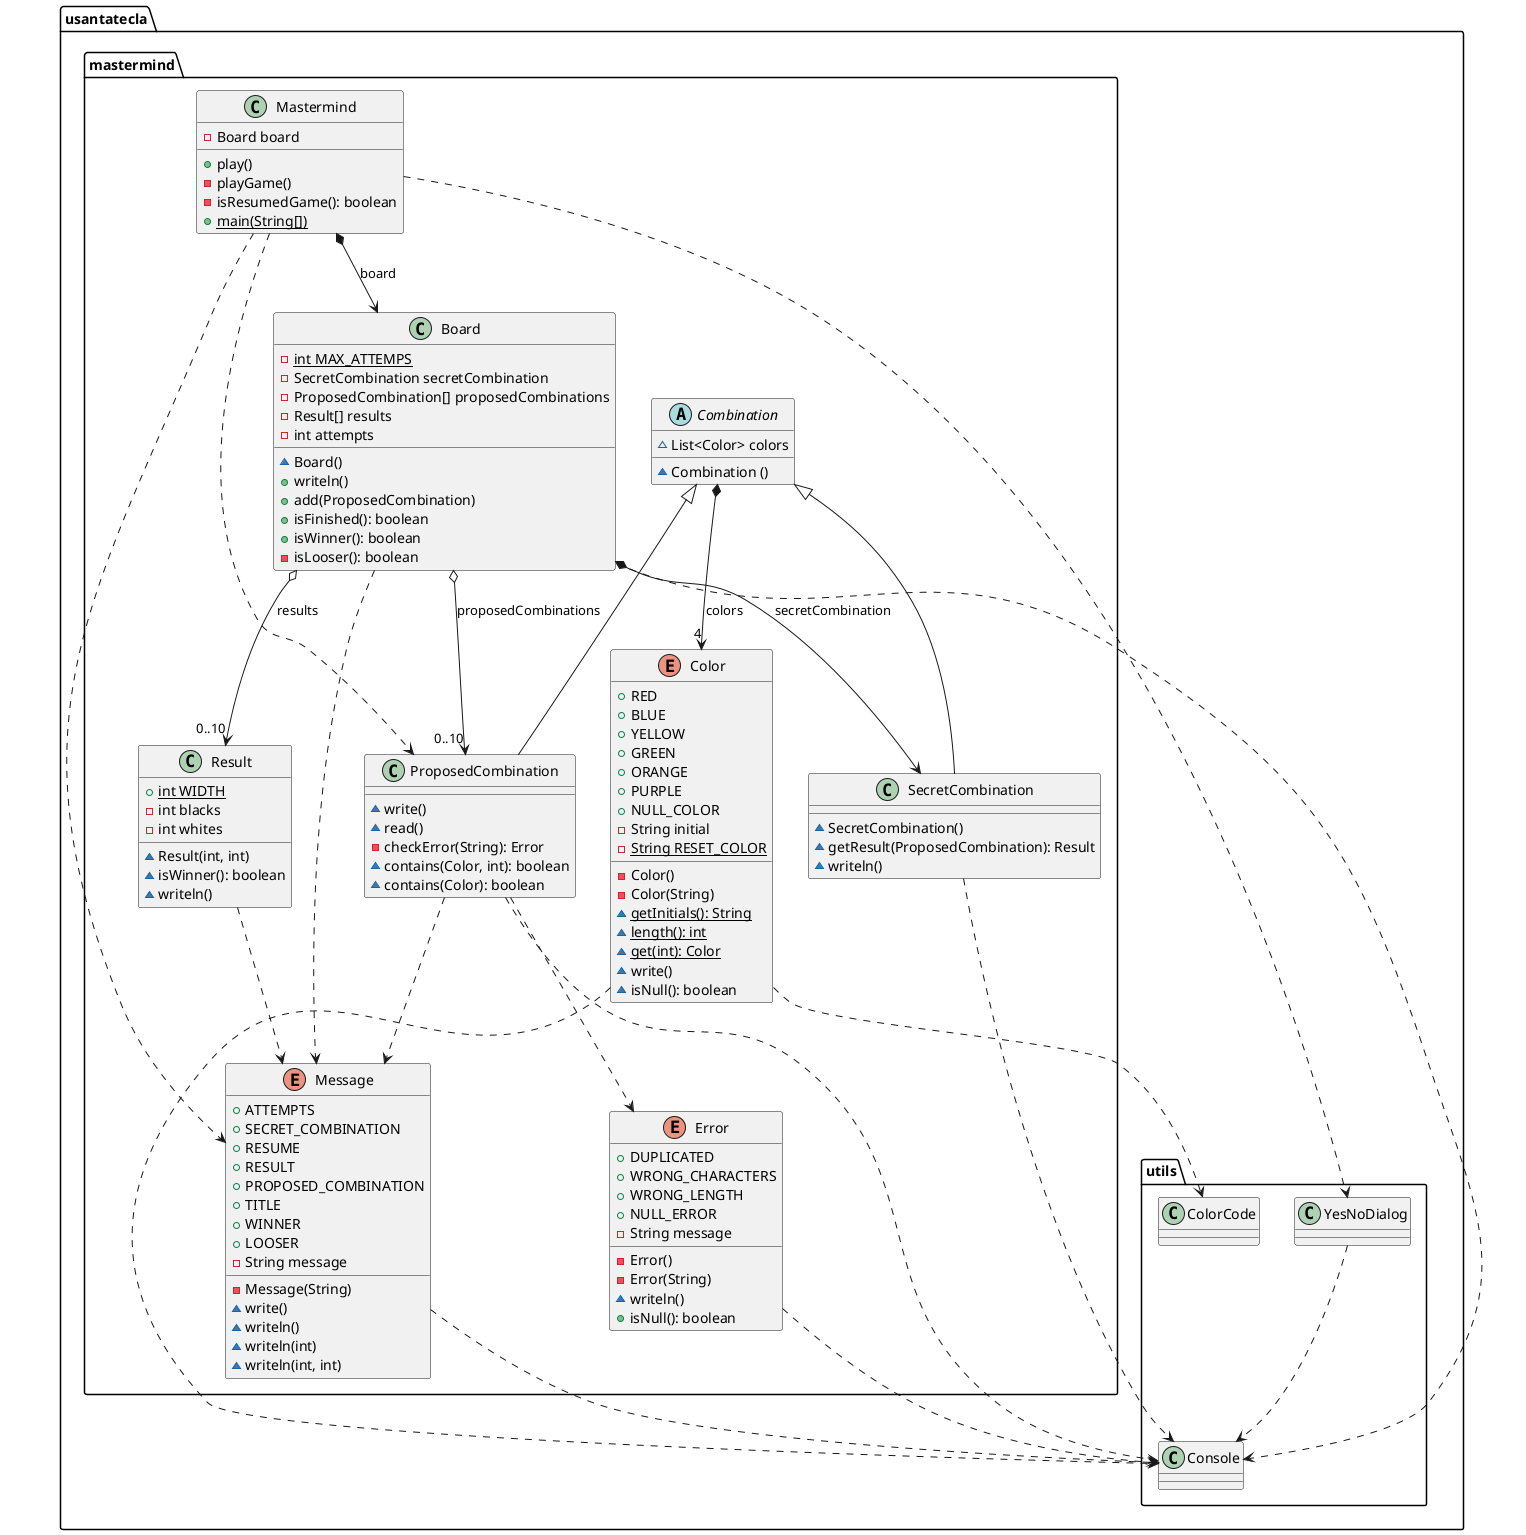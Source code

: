 @startuml mastermind
package usantatecla.mastermind {
class Mastermind {
	- Board board
	+ play()
	- playGame()
	- isResumedGame(): boolean 
	+ {static} main(String[])
}


class Board {
  - {static} int MAX_ATTEMPS
  - SecretCombination secretCombination
  - ProposedCombination[] proposedCombinations
  - Result[] results 
  - int attempts
  ~ Board()
  + writeln()
  + add(ProposedCombination)
  + isFinished(): boolean 
  + isWinner(): boolean 
  - isLooser(): boolean 
}

abstract class Combination {
	~ List<Color> colors
	~ Combination ()
}

class SecretCombination {
	~ SecretCombination()
	~ getResult(ProposedCombination): Result 
	~ writeln()
}

class ProposedCombination {
	~write()
	~read()
	- checkError(String): Error 
	~ contains(Color, int): boolean 
	~ contains(Color): boolean 
}

class Result{
	+ {static} int WIDTH
	- int blacks
	- int whites
	~ Result(int, int)
	~ isWinner(): boolean 
	~ writeln()
}

enum Color {
	+ RED
	+ BLUE
	+ YELLOW
	+ GREEN
	+ ORANGE
	+ PURPLE
	+ NULL_COLOR
	- String initial
	- {static} String RESET_COLOR
	- Color()
	- Color(String)
	~ {static} getInitials(): String 
	~ {static} length(): int 
	~ {static} get(int): Color 
	~ write()
	~ isNull(): boolean 
}

enum Error {
	+ DUPLICATED
	+ WRONG_CHARACTERS
	+ WRONG_LENGTH
	+ NULL_ERROR
	- String message
	- Error()
	- Error(String)
	~ writeln()
	+ isNull(): boolean 
}

enum Message {
	+ ATTEMPTS
	+ SECRET_COMBINATION
	+ RESUME
	+ RESULT
	+ PROPOSED_COMBINATION
	+ TITLE
	+ WINNER
	+ LOOSER
	- String message
	- Message(String)
	~ write()
	~ writeln()
	~ writeln(int)
	~ writeln(int, int)
}



Mastermind *-down-> Board : board
Mastermind .down.> ProposedCombination
Board *-down-> SecretCombination : secretCombination
Board o-down-> "0..10" ProposedCombination : proposedCombinations
Board o-down-> "0..10" Result : results

Combination *-down-> "4" Color : colors
Combination <|-down- SecretCombination
Combination <|-down- ProposedCombination
ProposedCombination .down.> Error


Mastermind .down.> Message
Board .down.> Message
ProposedCombination .down.> Message
Result .down.> Message

}

package usantatecla.utils {

class Console {


}

class YesNoDialog {

}

}

YesNoDialog .down.> Console
Board .down.> Console
Color .down.> Console
Color .down.> usantatecla.utils.ColorCode
Error .down.> Console
Message .down.> Console
ProposedCombination .down.> Console
SecretCombination .down.> Console
Mastermind .down.> YesNoDialog
@enduml

@startuml usantatecla.utils
class  mastermind.utils.ClosedInterval{
- min: int
- max: int
+ ClosedInterval(int, int)
+ includes(int): boolean
}

class  mastermind.utils.ColorCode{
+ {static} RED: ColorCode
+ {static} BLUE: ColorCode
+ {static} YELLOW: ColorCode
+ {static} GREEN: ColorCode
+ {static} ORANGE: ColorCode
+ {static} PURPLE: ColorCode
+ {static} RESET_COLOR: ColorCode
- color: String
~ ColorCode(String)
+ getColor(): String
+ {static} getColorByIndex(int): String
}

class  mastermind.utils.Console{
+ {static} console: Console
- bufferedReader: BufferedReader
+ {static} getInstance(): Console
+ readString(String): String
+ readString(): String
+ readInt(String): int
+ readChar(String): char
+ writeln()
+ write(String)
+ writeln(String)
+ write(char)
- writeError(String)
}
mastermind.utils.Console *-down-> java.io.BufferedReader

class  mastermind.utils.WithConsoleView{
# console: Console
# WithConsoleView()
}
mastermind.utils.WithConsoleView *-down-> mastermind.utils.Console

class  mastermind.utils.YesNoDialog{
- {static} AFIRMATIVE: char
- {static} NEGATIVE: char
- {static} QUESTION: String
- {static} MESSAGE: String
+ YesNoDialog()
+ read(String): boolean
+ read(): boolean
- {static} isAfirmative(char): boolean
- {static} isNegative(char): boolean
}
mastermind.utils.WithConsoleView <|-down- mastermind.utils.YesNoDialog
@enduml
